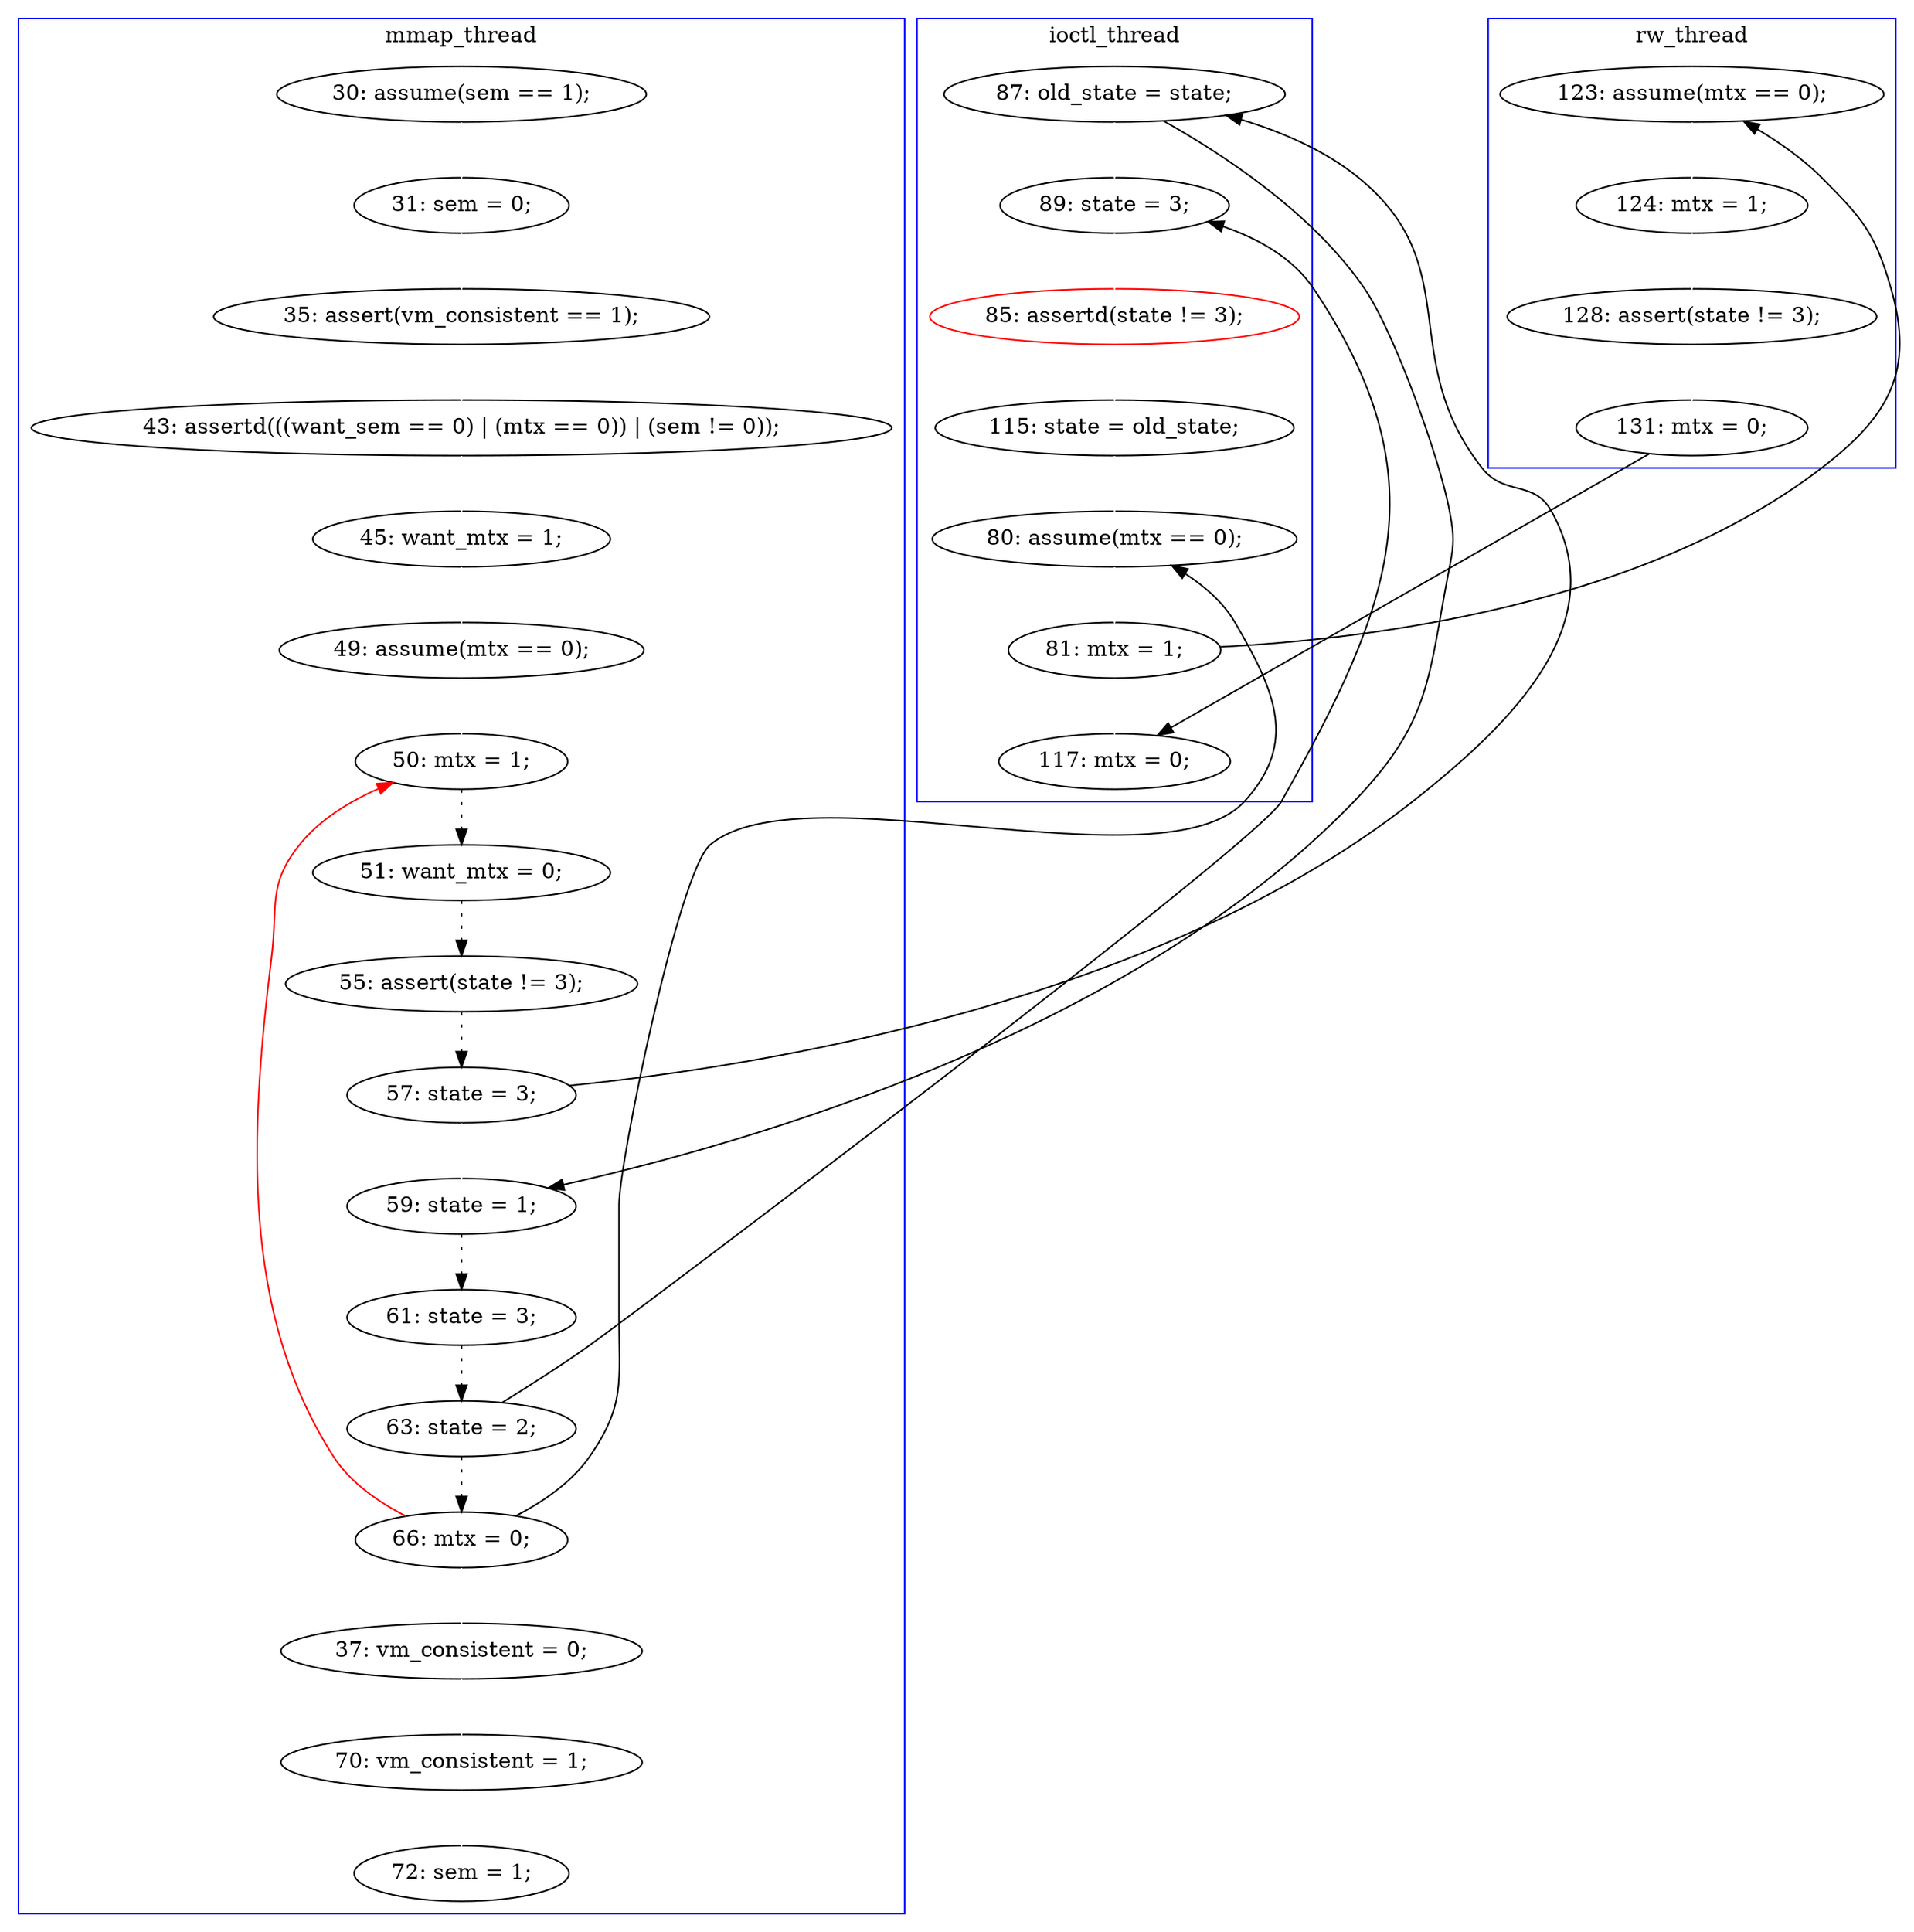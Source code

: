 digraph Counterexample {
	29 -> 17 [color = red, style = solid, constraint = false]
	11 -> 12 [color = white, style = solid]
	27 -> 29 [color = black, style = dotted]
	18 -> 19 [color = black, style = dotted]
	29 -> 32 [color = white, style = solid]
	27 -> 30 [color = black, style = solid, constraint = false]
	31 -> 35 [color = white, style = solid]
	42 -> 43 [color = white, style = solid]
	17 -> 18 [color = black, style = dotted]
	22 -> 24 [color = black, style = solid, constraint = false]
	35 -> 37 [color = white, style = solid]
	37 -> 38 [color = white, style = solid]
	13 -> 14 [color = white, style = solid]
	30 -> 31 [color = white, style = solid]
	12 -> 13 [color = white, style = solid]
	46 -> 49 [color = black, style = solid, constraint = false]
	16 -> 17 [color = white, style = solid]
	14 -> 16 [color = white, style = solid]
	44 -> 46 [color = white, style = solid]
	19 -> 20 [color = black, style = dotted]
	38 -> 42 [color = black, style = solid, constraint = false]
	24 -> 26 [color = black, style = dotted]
	20 -> 24 [color = white, style = solid]
	32 -> 33 [color = white, style = solid]
	38 -> 49 [color = white, style = solid]
	29 -> 37 [color = black, style = solid, constraint = false]
	20 -> 22 [color = black, style = solid, constraint = false]
	26 -> 27 [color = black, style = dotted]
	43 -> 44 [color = white, style = solid]
	10 -> 11 [color = white, style = solid]
	33 -> 34 [color = white, style = solid]
	22 -> 30 [color = white, style = solid]
	subgraph cluster2 {
		label = ioctl_thread
		color = blue
		22  [label = "87: old_state = state;"]
		35  [label = "115: state = old_state;"]
		37  [label = "80: assume(mtx == 0);"]
		49  [label = "117: mtx = 0;"]
		30  [label = "89: state = 3;"]
		38  [label = "81: mtx = 1;"]
		31  [label = "85: assertd(state != 3);", color = red]
	}
	subgraph cluster1 {
		label = mmap_thread
		color = blue
		33  [label = "70: vm_consistent = 1;"]
		13  [label = "43: assertd(((want_sem == 0) | (mtx == 0)) | (sem != 0));"]
		29  [label = "66: mtx = 0;"]
		32  [label = "37: vm_consistent = 0;"]
		12  [label = "35: assert(vm_consistent == 1);"]
		34  [label = "72: sem = 1;"]
		17  [label = "50: mtx = 1;"]
		11  [label = "31: sem = 0;"]
		16  [label = "49: assume(mtx == 0);"]
		10  [label = "30: assume(sem == 1);"]
		24  [label = "59: state = 1;"]
		19  [label = "55: assert(state != 3);"]
		27  [label = "63: state = 2;"]
		18  [label = "51: want_mtx = 0;"]
		26  [label = "61: state = 3;"]
		20  [label = "57: state = 3;"]
		14  [label = "45: want_mtx = 1;"]
	}
	subgraph cluster3 {
		label = rw_thread
		color = blue
		46  [label = "131: mtx = 0;"]
		43  [label = "124: mtx = 1;"]
		42  [label = "123: assume(mtx == 0);"]
		44  [label = "128: assert(state != 3);"]
	}
}